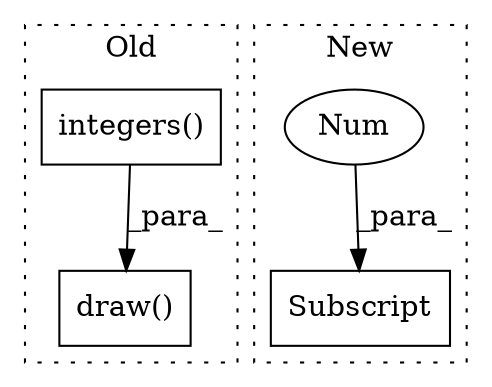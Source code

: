 digraph G {
subgraph cluster0 {
1 [label="integers()" a="75" s="13304,13339" l="12,1" shape="box"];
4 [label="draw()" a="75" s="13294,13340" l="10,1" shape="box"];
label = "Old";
style="dotted";
}
subgraph cluster1 {
2 [label="Subscript" a="63" s="12234,0" l="7,0" shape="box"];
3 [label="Num" a="76" s="12239" l="1" shape="ellipse"];
label = "New";
style="dotted";
}
1 -> 4 [label="_para_"];
3 -> 2 [label="_para_"];
}